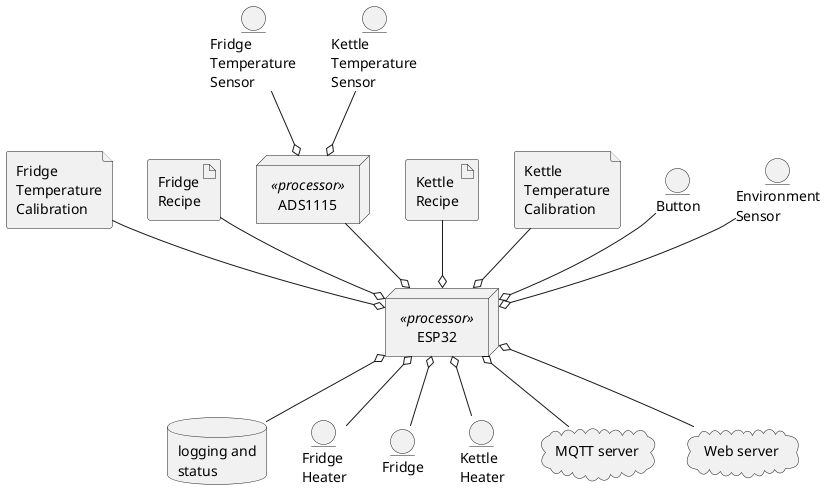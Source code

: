 @startuml deployment_diagram
file fridgeTemperatureCalibration as "Fridge\nTemperature\nCalibration"
artifact FridgeRecipe as "Fridge\nRecipe"
entity FridgeTemperatureSensor as "Fridge\nTemperature\nSensor"

node ADS1115 <<processor>>

entity KettleTemperatureSensor as "Kettle\nTemperature\nSensor"
artifact KettleRecipe as "Kettle\nRecipe"
file kettleTemperatureCalibration as "Kettle\nTemperature\nCalibration"

entity Button
entity EnvirontmentSensor as "Environment\nSensor"

node ESP32 <<processor>>

database logging as "logging and\nstatus"

entity FridgeHeater as "Fridge\nHeater"
entity Fridge
entity KettleHeater as "Kettle\nHeater"

cloud MQTT as "MQTT server"
cloud WWW as "Web server"

FridgeTemperatureSensor --o ADS1115
KettleTemperatureSensor --o ADS1115

kettleTemperatureCalibration --o ESP32
fridgeTemperatureCalibration --o ESP32
FridgeRecipe --o ESP32
KettleRecipe --o ESP32
Button --o ESP32
ADS1115 --o ESP32
EnvirontmentSensor --o ESP32

ESP32 o-- MQTT
ESP32 o-- WWW
ESP32 o-- logging

ESP32 o-- KettleHeater
ESP32 o-- FridgeHeater
ESP32 o-- Fridge
@enduml

